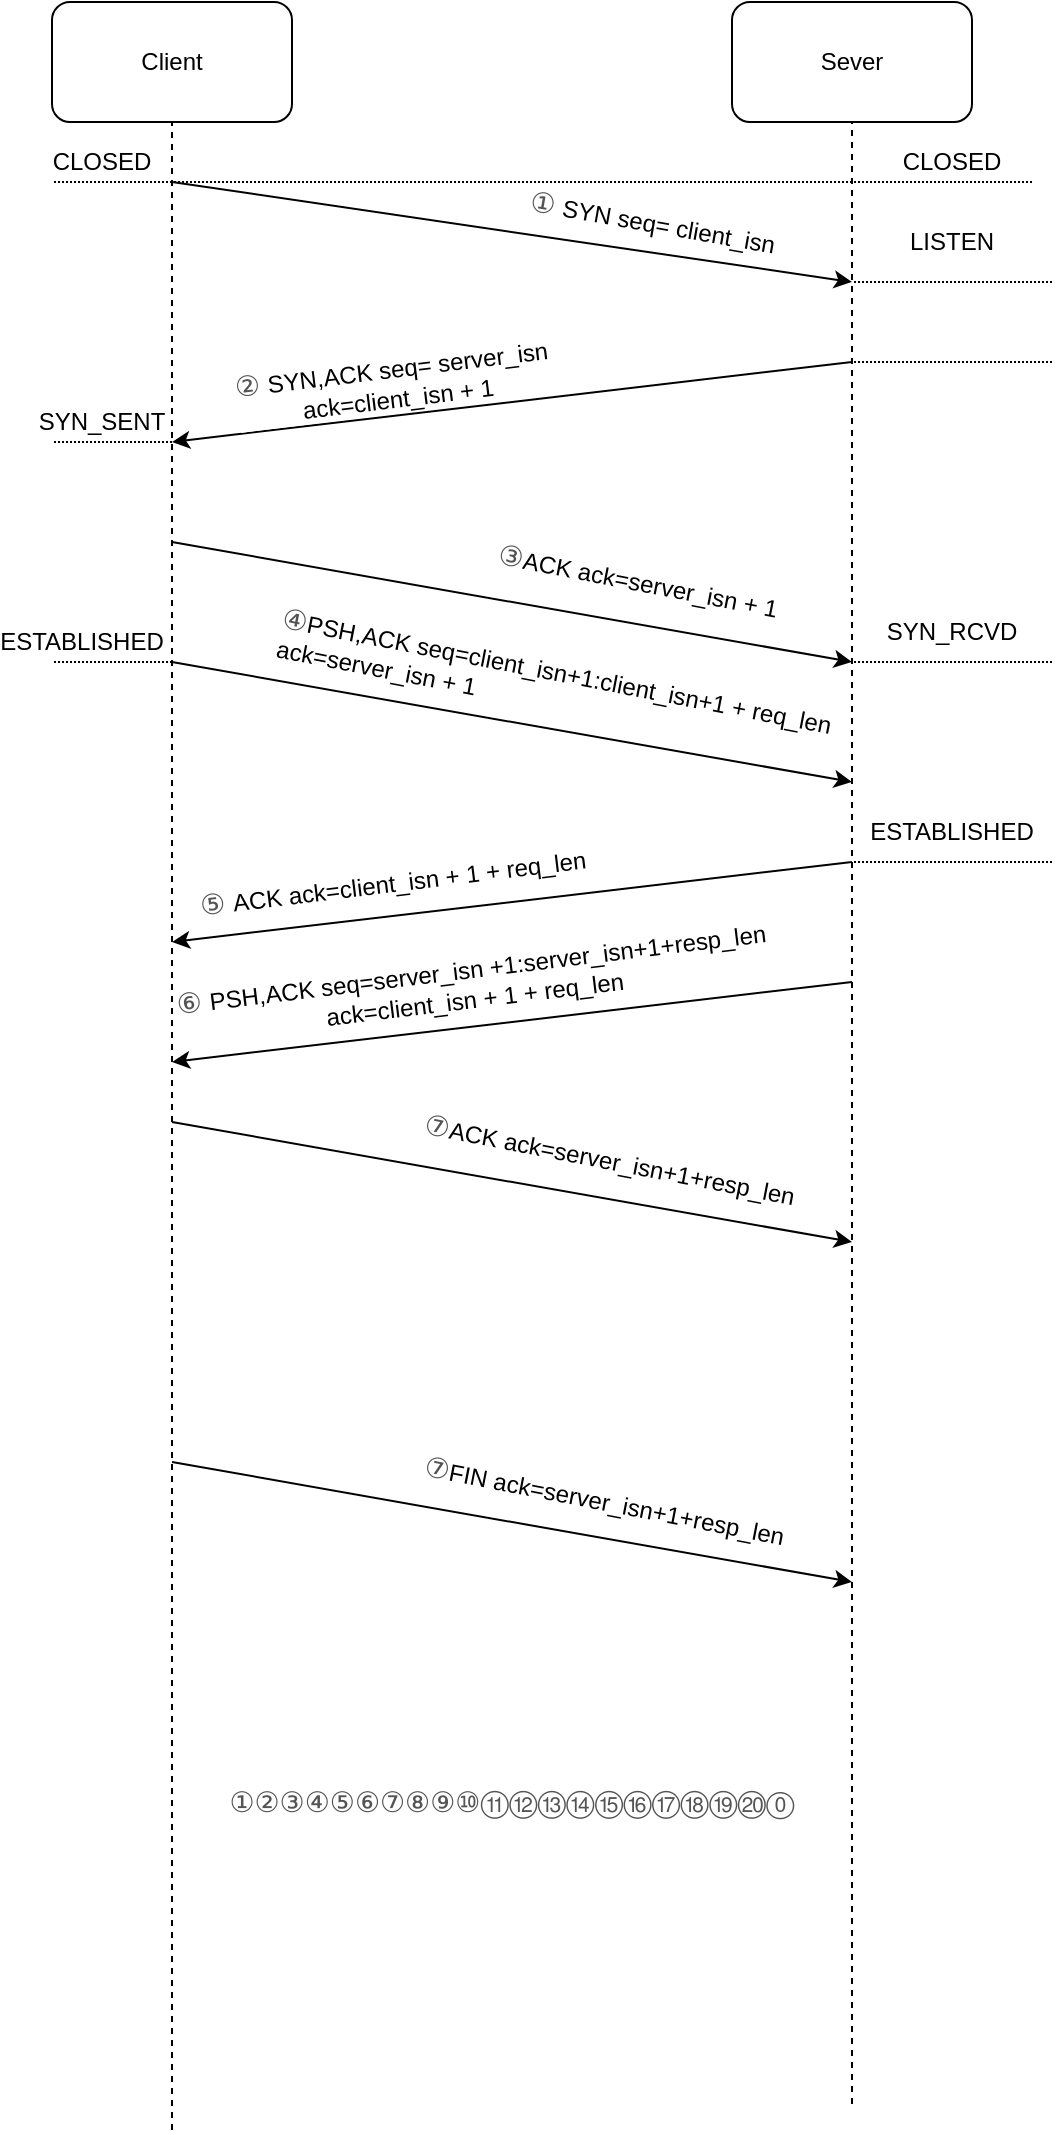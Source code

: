 <mxfile version="12.2.2" type="github" pages="1">
  <diagram id="7qQGDle6O2vdGc53Efqy" name="Page-1">
    <mxGraphModel dx="1599" dy="509" grid="1" gridSize="10" guides="1" tooltips="1" connect="1" arrows="1" fold="1" page="1" pageScale="1" pageWidth="827" pageHeight="1169" math="0" shadow="0">
      <root>
        <mxCell id="0"/>
        <mxCell id="1" parent="0"/>
        <mxCell id="jlQFmWTJAvyXNpv4kBAW-1" value="Client" style="rounded=1;whiteSpace=wrap;html=1;" parent="1" vertex="1">
          <mxGeometry x="20" y="20" width="120" height="60" as="geometry"/>
        </mxCell>
        <mxCell id="jlQFmWTJAvyXNpv4kBAW-2" value="Sever" style="rounded=1;whiteSpace=wrap;html=1;" parent="1" vertex="1">
          <mxGeometry x="360" y="20" width="120" height="60" as="geometry"/>
        </mxCell>
        <mxCell id="jlQFmWTJAvyXNpv4kBAW-3" value="" style="endArrow=none;dashed=1;html=1;entryX=0.5;entryY=1;entryDx=0;entryDy=0;" parent="1" target="jlQFmWTJAvyXNpv4kBAW-1" edge="1">
          <mxGeometry width="50" height="50" relative="1" as="geometry">
            <mxPoint x="80" y="1084" as="sourcePoint"/>
            <mxPoint x="70" y="100" as="targetPoint"/>
          </mxGeometry>
        </mxCell>
        <mxCell id="jlQFmWTJAvyXNpv4kBAW-4" value="" style="endArrow=none;dashed=1;html=1;entryX=0.5;entryY=1;entryDx=0;entryDy=0;" parent="1" target="jlQFmWTJAvyXNpv4kBAW-2" edge="1">
          <mxGeometry width="50" height="50" relative="1" as="geometry">
            <mxPoint x="420" y="1071" as="sourcePoint"/>
            <mxPoint x="90" y="90" as="targetPoint"/>
          </mxGeometry>
        </mxCell>
        <mxCell id="jlQFmWTJAvyXNpv4kBAW-5" value="" style="endArrow=classic;html=1;" parent="1" edge="1">
          <mxGeometry width="50" height="50" relative="1" as="geometry">
            <mxPoint x="80" y="110" as="sourcePoint"/>
            <mxPoint x="420" y="160" as="targetPoint"/>
          </mxGeometry>
        </mxCell>
        <mxCell id="jlQFmWTJAvyXNpv4kBAW-6" value="&lt;span style=&quot;color: rgb(84 , 84 , 84) ; font-family: &amp;#34;arial&amp;#34; , sans-serif ; font-size: 14px ; text-align: left ; white-space: normal&quot;&gt;①&amp;nbsp;&lt;/span&gt;SYN seq= client_isn" style="text;html=1;resizable=0;points=[];align=center;verticalAlign=middle;labelBackgroundColor=#ffffff;direction=west;rotation=10;" parent="jlQFmWTJAvyXNpv4kBAW-5" vertex="1" connectable="0">
          <mxGeometry x="-0.013" y="2" relative="1" as="geometry">
            <mxPoint x="71.5" y="-3" as="offset"/>
          </mxGeometry>
        </mxCell>
        <mxCell id="jlQFmWTJAvyXNpv4kBAW-7" value="" style="endArrow=classic;html=1;" parent="1" edge="1">
          <mxGeometry width="50" height="50" relative="1" as="geometry">
            <mxPoint x="420" y="200" as="sourcePoint"/>
            <mxPoint x="80" y="240" as="targetPoint"/>
          </mxGeometry>
        </mxCell>
        <mxCell id="jlQFmWTJAvyXNpv4kBAW-9" value="&lt;div style=&quot;text-align: center&quot;&gt;&lt;span style=&quot;color: rgb(84 , 84 , 84) ; font-family: &amp;#34;arial&amp;#34; , sans-serif ; font-size: 14px ; text-align: left ; white-space: normal&quot;&gt;②&amp;nbsp;&lt;/span&gt;SYN,ACK seq= server_isn&lt;/div&gt;&amp;nbsp;ack=client_isn + 1" style="text;html=1;resizable=0;points=[];align=center;verticalAlign=middle;labelBackgroundColor=#ffffff;direction=west;rotation=353;" parent="jlQFmWTJAvyXNpv4kBAW-7" vertex="1" connectable="0">
          <mxGeometry x="0.117" y="-1" relative="1" as="geometry">
            <mxPoint x="-40" y="-11.5" as="offset"/>
          </mxGeometry>
        </mxCell>
        <mxCell id="jlQFmWTJAvyXNpv4kBAW-10" value="" style="endArrow=classic;html=1;" parent="1" edge="1">
          <mxGeometry width="50" height="50" relative="1" as="geometry">
            <mxPoint x="80" y="290" as="sourcePoint"/>
            <mxPoint x="420" y="350" as="targetPoint"/>
          </mxGeometry>
        </mxCell>
        <mxCell id="OfDiPPnVkdEDQQDzH8xl-4" value="&lt;span style=&quot;color: rgb(84 , 84 , 84) ; font-family: &amp;#34;arial&amp;#34; , sans-serif ; font-size: 14px ; text-align: left ; background-color: rgb(255 , 255 , 255)&quot;&gt;①②③④⑤⑥⑦⑧⑨⑩⑪⑫⑬⑭⑮⑯⑰⑱⑲⑳⓪&lt;/span&gt;" style="text;html=1;strokeColor=none;fillColor=none;align=center;verticalAlign=middle;whiteSpace=wrap;rounded=0;" vertex="1" parent="1">
          <mxGeometry x="230" y="910" width="40" height="20" as="geometry"/>
        </mxCell>
        <mxCell id="jlQFmWTJAvyXNpv4kBAW-13" value="&lt;span style=&quot;color: rgb(84 , 84 , 84) ; font-family: &amp;#34;arial&amp;#34; , sans-serif ; font-size: 14px ; white-space: normal ; background-color: rgb(255 , 255 , 255)&quot;&gt;③&lt;/span&gt;ACK&amp;nbsp;ack=server_isn + 1" style="text;html=1;resizable=0;points=[];autosize=1;align=left;verticalAlign=top;spacingTop=-4;rotation=11;" parent="1" vertex="1">
          <mxGeometry x="240" y="300" width="160" height="20" as="geometry"/>
        </mxCell>
        <mxCell id="jlQFmWTJAvyXNpv4kBAW-15" value="" style="endArrow=classic;html=1;" parent="1" edge="1">
          <mxGeometry width="50" height="50" relative="1" as="geometry">
            <mxPoint x="80" y="350" as="sourcePoint"/>
            <mxPoint x="420" y="410" as="targetPoint"/>
          </mxGeometry>
        </mxCell>
        <mxCell id="jlQFmWTJAvyXNpv4kBAW-16" value="&lt;span style=&quot;color: rgb(84 , 84 , 84) ; font-family: &amp;#34;arial&amp;#34; , sans-serif ; font-size: 14px ; white-space: normal ; background-color: rgb(255 , 255 , 255)&quot;&gt;④&lt;/span&gt;PSH,ACK seq=client_isn+1:client_isn+1 + req_len&lt;br&gt;ack=server_isn + 1" style="text;html=1;resizable=0;points=[];autosize=1;align=left;verticalAlign=top;spacingTop=-4;rotation=11;" parent="1" vertex="1">
          <mxGeometry x="130" y="345" width="300" height="30" as="geometry"/>
        </mxCell>
        <mxCell id="jlQFmWTJAvyXNpv4kBAW-17" value="" style="endArrow=none;html=1;dashed=1;dashPattern=1 1;" parent="1" edge="1">
          <mxGeometry width="50" height="50" relative="1" as="geometry">
            <mxPoint x="510" y="110" as="sourcePoint"/>
            <mxPoint x="20" y="110" as="targetPoint"/>
          </mxGeometry>
        </mxCell>
        <mxCell id="jlQFmWTJAvyXNpv4kBAW-18" value="CLOSED" style="text;html=1;strokeColor=none;fillColor=none;align=center;verticalAlign=middle;whiteSpace=wrap;rounded=0;" parent="1" vertex="1">
          <mxGeometry x="450" y="90" width="40" height="20" as="geometry"/>
        </mxCell>
        <mxCell id="jlQFmWTJAvyXNpv4kBAW-19" value="CLOSED" style="text;html=1;strokeColor=none;fillColor=none;align=center;verticalAlign=middle;whiteSpace=wrap;rounded=0;" parent="1" vertex="1">
          <mxGeometry x="30" y="90" width="30" height="20" as="geometry"/>
        </mxCell>
        <mxCell id="jlQFmWTJAvyXNpv4kBAW-20" value="" style="endArrow=none;html=1;dashed=1;dashPattern=1 1;" parent="1" edge="1">
          <mxGeometry width="50" height="50" relative="1" as="geometry">
            <mxPoint x="520" y="200" as="sourcePoint"/>
            <mxPoint x="420" y="200" as="targetPoint"/>
          </mxGeometry>
        </mxCell>
        <mxCell id="jlQFmWTJAvyXNpv4kBAW-21" value="LISTEN" style="text;html=1;strokeColor=none;fillColor=none;align=center;verticalAlign=middle;whiteSpace=wrap;rounded=0;" parent="1" vertex="1">
          <mxGeometry x="450" y="130" width="40" height="20" as="geometry"/>
        </mxCell>
        <mxCell id="jlQFmWTJAvyXNpv4kBAW-22" value="" style="endArrow=none;html=1;dashed=1;dashPattern=1 1;" parent="1" edge="1">
          <mxGeometry width="50" height="50" relative="1" as="geometry">
            <mxPoint x="80" y="240" as="sourcePoint"/>
            <mxPoint x="20" y="240" as="targetPoint"/>
          </mxGeometry>
        </mxCell>
        <mxCell id="jlQFmWTJAvyXNpv4kBAW-23" value="SYN_SENT" style="text;html=1;strokeColor=none;fillColor=none;align=center;verticalAlign=middle;whiteSpace=wrap;rounded=0;" parent="1" vertex="1">
          <mxGeometry x="30" y="220" width="30" height="20" as="geometry"/>
        </mxCell>
        <mxCell id="jlQFmWTJAvyXNpv4kBAW-24" value="" style="endArrow=none;html=1;dashed=1;dashPattern=1 1;" parent="1" edge="1">
          <mxGeometry width="50" height="50" relative="1" as="geometry">
            <mxPoint x="520" y="350" as="sourcePoint"/>
            <mxPoint x="420" y="350" as="targetPoint"/>
          </mxGeometry>
        </mxCell>
        <mxCell id="jlQFmWTJAvyXNpv4kBAW-25" value="SYN_RCVD" style="text;html=1;strokeColor=none;fillColor=none;align=center;verticalAlign=middle;whiteSpace=wrap;rounded=0;" parent="1" vertex="1">
          <mxGeometry x="450" y="325" width="40" height="20" as="geometry"/>
        </mxCell>
        <mxCell id="jlQFmWTJAvyXNpv4kBAW-26" value="" style="endArrow=none;html=1;dashed=1;dashPattern=1 1;" parent="1" edge="1">
          <mxGeometry width="50" height="50" relative="1" as="geometry">
            <mxPoint x="520" y="450" as="sourcePoint"/>
            <mxPoint x="420" y="450" as="targetPoint"/>
          </mxGeometry>
        </mxCell>
        <mxCell id="jlQFmWTJAvyXNpv4kBAW-27" value="ESTABLISHED" style="text;html=1;strokeColor=none;fillColor=none;align=center;verticalAlign=middle;whiteSpace=wrap;rounded=0;" parent="1" vertex="1">
          <mxGeometry x="450" y="425" width="40" height="20" as="geometry"/>
        </mxCell>
        <mxCell id="jlQFmWTJAvyXNpv4kBAW-31" value="" style="endArrow=none;html=1;dashed=1;dashPattern=1 1;" parent="1" edge="1">
          <mxGeometry width="50" height="50" relative="1" as="geometry">
            <mxPoint x="80" y="350" as="sourcePoint"/>
            <mxPoint x="20" y="350" as="targetPoint"/>
          </mxGeometry>
        </mxCell>
        <mxCell id="jlQFmWTJAvyXNpv4kBAW-32" value="ESTABLISHED" style="text;html=1;strokeColor=none;fillColor=none;align=center;verticalAlign=middle;whiteSpace=wrap;rounded=0;" parent="1" vertex="1">
          <mxGeometry x="20" y="330" width="30" height="20" as="geometry"/>
        </mxCell>
        <mxCell id="jlQFmWTJAvyXNpv4kBAW-33" value="" style="endArrow=classic;html=1;" parent="1" edge="1">
          <mxGeometry width="50" height="50" relative="1" as="geometry">
            <mxPoint x="420" y="450" as="sourcePoint"/>
            <mxPoint x="80" y="490" as="targetPoint"/>
          </mxGeometry>
        </mxCell>
        <mxCell id="jlQFmWTJAvyXNpv4kBAW-34" value="&lt;span style=&quot;color: rgb(84 , 84 , 84) ; font-family: &amp;#34;arial&amp;#34; , sans-serif ; font-size: 14px ; text-align: left ; white-space: normal&quot;&gt;⑤&amp;nbsp;&lt;/span&gt;ACK&amp;nbsp;ack=client_isn + 1 + req_len" style="text;html=1;resizable=0;points=[];align=center;verticalAlign=middle;labelBackgroundColor=#ffffff;direction=west;rotation=353;" parent="jlQFmWTJAvyXNpv4kBAW-33" vertex="1" connectable="0">
          <mxGeometry x="0.117" y="-1" relative="1" as="geometry">
            <mxPoint x="-40" y="-11.5" as="offset"/>
          </mxGeometry>
        </mxCell>
        <mxCell id="OfDiPPnVkdEDQQDzH8xl-1" value="" style="endArrow=classic;html=1;" edge="1" parent="1">
          <mxGeometry width="50" height="50" relative="1" as="geometry">
            <mxPoint x="420" y="510" as="sourcePoint"/>
            <mxPoint x="80" y="550" as="targetPoint"/>
          </mxGeometry>
        </mxCell>
        <mxCell id="OfDiPPnVkdEDQQDzH8xl-2" value="&lt;span style=&quot;color: rgb(84 , 84 , 84) ; font-family: &amp;#34;arial&amp;#34; , sans-serif ; font-size: 14px ; text-align: left ; white-space: normal&quot;&gt;⑥&lt;/span&gt;&lt;span style=&quot;color: rgb(84 , 84 , 84) ; font-family: &amp;#34;arial&amp;#34; , sans-serif ; font-size: 14px ; text-align: left ; white-space: normal&quot;&gt;&amp;nbsp;&lt;/span&gt;PSH,ACK seq=server_isn +1:server_isn+1+resp_len&lt;br&gt;ack=client_isn + 1 + req_len" style="text;html=1;resizable=0;points=[];align=center;verticalAlign=middle;labelBackgroundColor=#ffffff;direction=west;rotation=353;" vertex="1" connectable="0" parent="OfDiPPnVkdEDQQDzH8xl-1">
          <mxGeometry x="0.117" y="-1" relative="1" as="geometry">
            <mxPoint y="-21.5" as="offset"/>
          </mxGeometry>
        </mxCell>
        <mxCell id="OfDiPPnVkdEDQQDzH8xl-6" value="" style="endArrow=classic;html=1;" edge="1" parent="1">
          <mxGeometry width="50" height="50" relative="1" as="geometry">
            <mxPoint x="80" y="580" as="sourcePoint"/>
            <mxPoint x="420" y="640" as="targetPoint"/>
          </mxGeometry>
        </mxCell>
        <mxCell id="OfDiPPnVkdEDQQDzH8xl-7" value="&lt;span style=&quot;color: rgb(84 , 84 , 84) ; font-family: &amp;#34;arial&amp;#34; , sans-serif ; font-size: 14px ; white-space: normal ; background-color: rgb(255 , 255 , 255)&quot;&gt;⑦&lt;/span&gt;ACK&amp;nbsp;ack=server_isn+1+resp_len" style="text;html=1;resizable=0;points=[];autosize=1;align=left;verticalAlign=top;spacingTop=-4;rotation=11;" vertex="1" parent="1">
          <mxGeometry x="203" y="590" width="210" height="20" as="geometry"/>
        </mxCell>
        <mxCell id="OfDiPPnVkdEDQQDzH8xl-12" value="" style="endArrow=none;html=1;dashed=1;dashPattern=1 1;" edge="1" parent="1">
          <mxGeometry width="50" height="50" relative="1" as="geometry">
            <mxPoint x="520" y="160" as="sourcePoint"/>
            <mxPoint x="420" y="160" as="targetPoint"/>
          </mxGeometry>
        </mxCell>
        <mxCell id="OfDiPPnVkdEDQQDzH8xl-14" value="" style="endArrow=classic;html=1;" edge="1" parent="1">
          <mxGeometry width="50" height="50" relative="1" as="geometry">
            <mxPoint x="80" y="750" as="sourcePoint"/>
            <mxPoint x="420" y="810" as="targetPoint"/>
          </mxGeometry>
        </mxCell>
        <mxCell id="OfDiPPnVkdEDQQDzH8xl-15" value="&lt;span style=&quot;color: rgb(84 , 84 , 84) ; font-family: &amp;#34;arial&amp;#34; , sans-serif ; font-size: 14px ; white-space: normal ; background-color: rgb(255 , 255 , 255)&quot;&gt;⑦&lt;/span&gt;FIN ack=server_isn+1+resp_len" style="text;html=1;resizable=0;points=[];autosize=1;align=left;verticalAlign=top;spacingTop=-4;rotation=11;" vertex="1" parent="1">
          <mxGeometry x="203" y="760" width="200" height="20" as="geometry"/>
        </mxCell>
      </root>
    </mxGraphModel>
  </diagram>
</mxfile>
